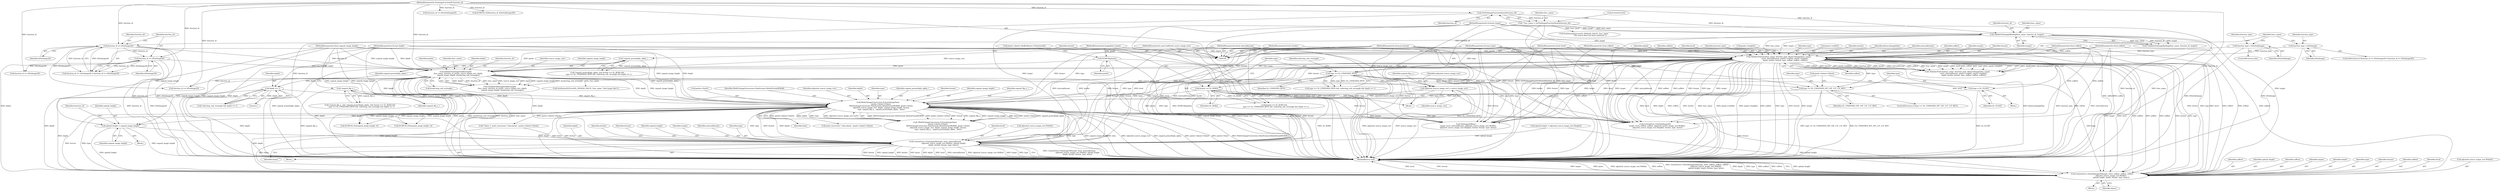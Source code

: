 digraph "1_Chrome_b43de74aa37a65c608308a122098204ab9c2702f@del" {
"1000318" [label="(Call,upload_height = unpack_image_height)"];
"1000182" [label="(Call,ValidateTexImageSubRectangle(\n          func_name, function_id, pixels, source_image_rect, depth,\n          unpack_image_height, &selecting_sub_rectangle))"];
"1000159" [label="(Call,ValidateTexFunc(func_name, function_type, kSourceImageData, target,\n                       level, internalformat, pixels->width(), pixels->height(),\n                       depth, border, format, type, xoffset, yoffset, zoffset))"];
"1000136" [label="(Call,ValidateTexImageBinding(func_name, function_id, target))"];
"1000117" [label="(Call,* func_name = GetTexImageFunctionName(function_id))"];
"1000119" [label="(Call,GetTexImageFunctionName(function_id))"];
"1000101" [label="(MethodParameterIn,TexImageFunctionID function_id)"];
"1000102" [label="(MethodParameterIn,GLenum target)"];
"1000150" [label="(Call,function_type = kTexImage)"];
"1000154" [label="(Call,function_type = kTexSubImage)"];
"1000103" [label="(MethodParameterIn,GLint level)"];
"1000104" [label="(MethodParameterIn,GLint internalformat)"];
"1000108" [label="(MethodParameterIn,GLsizei depth)"];
"1000105" [label="(MethodParameterIn,GLint border)"];
"1000106" [label="(MethodParameterIn,GLenum format)"];
"1000107" [label="(MethodParameterIn,GLenum type)"];
"1000109" [label="(MethodParameterIn,GLint xoffset)"];
"1000110" [label="(MethodParameterIn,GLint yoffset)"];
"1000111" [label="(MethodParameterIn,GLint zoffset)"];
"1000147" [label="(Call,function_id == kTexImage3D)"];
"1000144" [label="(Call,function_id == kTexImage2D)"];
"1000124" [label="(Call,DCHECK(pixels))"];
"1000112" [label="(MethodParameterIn,ImageData* pixels)"];
"1000113" [label="(MethodParameterIn,const IntRect& source_image_rect)"];
"1000114" [label="(MethodParameterIn,GLint unpack_image_height)"];
"1000246" [label="(Call,WebGLImageConversion::ExtractImageData(\n            pixels->data()->Data(),\n            WebGLImageConversion::DataFormat::kDataFormatRGBA8, pixels->Size(),\n            adjusted_source_image_rect, depth, unpack_image_height, format,\n            type, unpack_flip_y_, unpack_premultiply_alpha_, data))"];
"1000194" [label="(Call,adjusted_source_image_rect = source_image_rect)"];
"1000227" [label="(Call,depth == 1)"];
"1000217" [label="(Call,format == GL_RGBA)"];
"1000237" [label="(Call,type == GL_UNSIGNED_INT_10F_11F_11F_REV)"];
"1000221" [label="(Call,type == GL_UNSIGNED_BYTE)"];
"1000241" [label="(Call,type = GL_FLOAT)"];
"1000211" [label="(Call,!unpack_flip_y_)"];
"1000214" [label="(Call,!unpack_premultiply_alpha_)"];
"1000326" [label="(Call,ContextGL()->TexImage3D(target, level, internalformat,\n                               adjusted_source_image_rect.Width(), upload_height,\n                              depth, border, format, type, bytes))"];
"1000342" [label="(Call,ContextGL()->TexSubImage3D(target, level, xoffset, yoffset, zoffset,\n                                 adjusted_source_image_rect.Width(),\n                                 upload_height, depth, format, type, bytes))"];
"1000149" [label="(Identifier,kTexImage3D)"];
"1000145" [label="(Identifier,function_id)"];
"1000215" [label="(Identifier,unpack_premultiply_alpha_)"];
"1000106" [label="(MethodParameterIn,GLenum format)"];
"1000153" [label="(ControlStructure,else)"];
"1000119" [label="(Call,GetTexImageFunctionName(function_id))"];
"1000124" [label="(Call,DCHECK(pixels))"];
"1000292" [label="(Call,function_id == kTexSubImage2D)"];
"1000196" [label="(Identifier,source_image_rect)"];
"1000171" [label="(Identifier,type)"];
"1000299" [label="(Call,ContextGL()->TexSubImage2D(\n        target, level, xoffset, yoffset, adjusted_source_image_rect.Width(),\n         adjusted_source_image_rect.Height(), format, type, bytes))"];
"1000108" [label="(MethodParameterIn,GLsizei depth)"];
"1000195" [label="(Identifier,adjusted_source_image_rect)"];
"1000335" [label="(Identifier,type)"];
"1000166" [label="(Call,pixels->width())"];
"1000240" [label="(Block,)"];
"1000188" [label="(Identifier,unpack_image_height)"];
"1000152" [label="(Identifier,kTexImage)"];
"1000224" [label="(Call,!selecting_sub_rectangle && depth == 1)"];
"1000336" [label="(Identifier,bytes)"];
"1000328" [label="(Identifier,level)"];
"1000135" [label="(Call,!ValidateTexImageBinding(func_name, function_id, target))"];
"1000148" [label="(Identifier,function_id)"];
"1000222" [label="(Identifier,type)"];
"1000346" [label="(Identifier,yoffset)"];
"1000338" [label="(Block,)"];
"1000159" [label="(Call,ValidateTexFunc(func_name, function_type, kSourceImageData, target,\n                       level, internalformat, pixels->width(), pixels->height(),\n                       depth, border, format, type, xoffset, yoffset, zoffset))"];
"1000146" [label="(Identifier,kTexImage2D)"];
"1000353" [label="(Identifier,bytes)"];
"1000158" [label="(Call,!ValidateTexFunc(func_name, function_type, kSourceImageData, target,\n                       level, internalformat, pixels->width(), pixels->height(),\n                       depth, border, format, type, xoffset, yoffset, zoffset))"];
"1000185" [label="(Identifier,pixels)"];
"1000143" [label="(Call,function_id == kTexImage2D || function_id == kTexImage3D)"];
"1000183" [label="(Identifier,func_name)"];
"1000349" [label="(Identifier,upload_height)"];
"1000242" [label="(Identifier,type)"];
"1000187" [label="(Identifier,depth)"];
"1000111" [label="(MethodParameterIn,GLint zoffset)"];
"1000229" [label="(Literal,1)"];
"1000248" [label="(Identifier,WebGLImageConversion::DataFormat::kDataFormatRGBA8)"];
"1000101" [label="(MethodParameterIn,TexImageFunctionID function_id)"];
"1000109" [label="(MethodParameterIn,GLint xoffset)"];
"1000112" [label="(MethodParameterIn,ImageData* pixels)"];
"1000330" [label="(Call,adjusted_source_image_rect.Width())"];
"1000169" [label="(Identifier,border)"];
"1000332" [label="(Identifier,depth)"];
"1000266" [label="(Call,* bytes = need_conversion ? data.data() : pixels->data()->Data())"];
"1000333" [label="(Identifier,border)"];
"1000317" [label="(Block,)"];
"1000120" [label="(Identifier,function_id)"];
"1000250" [label="(Identifier,adjusted_source_image_rect)"];
"1000218" [label="(Identifier,format)"];
"1000162" [label="(Identifier,kSourceImageData)"];
"1000138" [label="(Identifier,function_id)"];
"1000326" [label="(Call,ContextGL()->TexImage3D(target, level, internalformat,\n                               adjusted_source_image_rect.Width(), upload_height,\n                              depth, border, format, type, bytes))"];
"1000347" [label="(Identifier,zoffset)"];
"1000214" [label="(Call,!unpack_premultiply_alpha_)"];
"1000319" [label="(Identifier,upload_height)"];
"1000181" [label="(Call,!ValidateTexImageSubRectangle(\n          func_name, function_id, pixels, source_image_rect, depth,\n          unpack_image_height, &selecting_sub_rectangle))"];
"1000160" [label="(Identifier,func_name)"];
"1000184" [label="(Identifier,function_id)"];
"1000226" [label="(Identifier,selecting_sub_rectangle)"];
"1000251" [label="(Identifier,depth)"];
"1000343" [label="(Identifier,target)"];
"1000137" [label="(Identifier,func_name)"];
"1000254" [label="(Identifier,type)"];
"1000350" [label="(Identifier,depth)"];
"1000334" [label="(Identifier,format)"];
"1000236" [label="(ControlStructure,if (type == GL_UNSIGNED_INT_10F_11F_11F_REV))"];
"1000198" [label="(Identifier,unpack_flip_y_)"];
"1000142" [label="(ControlStructure,if (function_id == kTexImage2D || function_id == kTexImage3D))"];
"1000154" [label="(Call,function_type = kTexSubImage)"];
"1000352" [label="(Identifier,type)"];
"1000194" [label="(Call,adjusted_source_image_rect = source_image_rect)"];
"1000127" [label="(Call,pixels->data()->BufferBase()->IsNeutered())"];
"1000256" [label="(Identifier,unpack_premultiply_alpha_)"];
"1000280" [label="(Call,TexImage2DBase(\n        target, level, internalformat, adjusted_source_image_rect.Width(),\n        adjusted_source_image_rect.Height(), border, format, type, bytes))"];
"1000241" [label="(Call,type = GL_FLOAT)"];
"1000247" [label="(Call,pixels->data()->Data())"];
"1000323" [label="(Identifier,function_id)"];
"1000165" [label="(Identifier,internalformat)"];
"1000211" [label="(Call,!unpack_flip_y_)"];
"1000220" [label="(Call,type == GL_UNSIGNED_BYTE && !selecting_sub_rectangle && depth == 1)"];
"1000238" [label="(Identifier,type)"];
"1000173" [label="(Identifier,yoffset)"];
"1000259" [label="(Call,SynthesizeGLError(GL_INVALID_VALUE, func_name, \"bad image data\"))"];
"1000110" [label="(MethodParameterIn,GLint yoffset)"];
"1000296" [label="(Call,DCHECK_EQ(unpack_image_height, 0))"];
"1000115" [label="(Block,)"];
"1000277" [label="(Call,DCHECK_EQ(unpack_image_height, 0))"];
"1000163" [label="(Identifier,target)"];
"1000253" [label="(Identifier,format)"];
"1000219" [label="(Identifier,GL_RGBA)"];
"1000170" [label="(Identifier,format)"];
"1000268" [label="(Call,need_conversion ? data.data() : pixels->data()->Data())"];
"1000168" [label="(Identifier,depth)"];
"1000351" [label="(Identifier,format)"];
"1000223" [label="(Identifier,GL_UNSIGNED_BYTE)"];
"1000150" [label="(Call,function_type = kTexImage)"];
"1000114" [label="(MethodParameterIn,GLint unpack_image_height)"];
"1000345" [label="(Identifier,xoffset)"];
"1000125" [label="(Identifier,pixels)"];
"1000151" [label="(Identifier,function_type)"];
"1000245" [label="(Call,!WebGLImageConversion::ExtractImageData(\n            pixels->data()->Data(),\n            WebGLImageConversion::DataFormat::kDataFormatRGBA8, pixels->Size(),\n            adjusted_source_image_rect, depth, unpack_image_height, format,\n            type, unpack_flip_y_, unpack_premultiply_alpha_, data))"];
"1000147" [label="(Call,function_id == kTexImage3D)"];
"1000136" [label="(Call,ValidateTexImageBinding(func_name, function_id, target))"];
"1000331" [label="(Identifier,upload_height)"];
"1000156" [label="(Identifier,kTexSubImage)"];
"1000339" [label="(Call,DCHECK_EQ(function_id, kTexSubImage3D))"];
"1000354" [label="(MethodReturn,void)"];
"1000102" [label="(MethodParameterIn,GLenum target)"];
"1000246" [label="(Call,WebGLImageConversion::ExtractImageData(\n            pixels->data()->Data(),\n            WebGLImageConversion::DataFormat::kDataFormatRGBA8, pixels->Size(),\n            adjusted_source_image_rect, depth, unpack_image_height, format,\n            type, unpack_flip_y_, unpack_premultiply_alpha_, data))"];
"1000217" [label="(Call,format == GL_RGBA)"];
"1000212" [label="(Identifier,unpack_flip_y_)"];
"1000320" [label="(Identifier,unpack_image_height)"];
"1000243" [label="(Identifier,GL_FLOAT)"];
"1000118" [label="(Identifier,func_name)"];
"1000104" [label="(MethodParameterIn,GLint internalformat)"];
"1000139" [label="(Identifier,target)"];
"1000327" [label="(Identifier,target)"];
"1000113" [label="(MethodParameterIn,const IntRect& source_image_rect)"];
"1000174" [label="(Identifier,zoffset)"];
"1000182" [label="(Call,ValidateTexImageSubRectangle(\n          func_name, function_id, pixels, source_image_rect, depth,\n          unpack_image_height, &selecting_sub_rectangle))"];
"1000213" [label="(Call,!unpack_premultiply_alpha_ && format == GL_RGBA &&\n      type == GL_UNSIGNED_BYTE && !selecting_sub_rectangle && depth == 1)"];
"1000273" [label="(Call,function_id == kTexImage2D)"];
"1000329" [label="(Identifier,internalformat)"];
"1000344" [label="(Identifier,level)"];
"1000107" [label="(MethodParameterIn,GLenum type)"];
"1000129" [label="(Call,SynthesizeGLError(GL_INVALID_VALUE, func_name,\n                      \"The source data has been neutered.\"))"];
"1000227" [label="(Call,depth == 1)"];
"1000172" [label="(Identifier,xoffset)"];
"1000252" [label="(Identifier,unpack_image_height)"];
"1000189" [label="(Call,&selecting_sub_rectangle)"];
"1000325" [label="(Block,)"];
"1000312" [label="(Call,upload_height = adjusted_source_image_rect.Height())"];
"1000348" [label="(Call,adjusted_source_image_rect.Width())"];
"1000322" [label="(Call,function_id == kTexImage3D)"];
"1000144" [label="(Call,function_id == kTexImage2D)"];
"1000164" [label="(Identifier,level)"];
"1000122" [label="(Call,isContextLost())"];
"1000161" [label="(Identifier,function_type)"];
"1000167" [label="(Call,pixels->height())"];
"1000239" [label="(Identifier,GL_UNSIGNED_INT_10F_11F_11F_REV)"];
"1000318" [label="(Call,upload_height = unpack_image_height)"];
"1000186" [label="(Identifier,source_image_rect)"];
"1000103" [label="(MethodParameterIn,GLint level)"];
"1000237" [label="(Call,type == GL_UNSIGNED_INT_10F_11F_11F_REV)"];
"1000105" [label="(MethodParameterIn,GLint border)"];
"1000255" [label="(Identifier,unpack_flip_y_)"];
"1000221" [label="(Call,type == GL_UNSIGNED_BYTE)"];
"1000210" [label="(Call,!unpack_flip_y_ && !unpack_premultiply_alpha_ && format == GL_RGBA &&\n      type == GL_UNSIGNED_BYTE && !selecting_sub_rectangle && depth == 1)"];
"1000228" [label="(Identifier,depth)"];
"1000257" [label="(Identifier,data)"];
"1000155" [label="(Identifier,function_type)"];
"1000342" [label="(Call,ContextGL()->TexSubImage3D(target, level, xoffset, yoffset, zoffset,\n                                 adjusted_source_image_rect.Width(),\n                                 upload_height, depth, format, type, bytes))"];
"1000216" [label="(Call,format == GL_RGBA &&\n      type == GL_UNSIGNED_BYTE && !selecting_sub_rectangle && depth == 1)"];
"1000249" [label="(Call,pixels->Size())"];
"1000117" [label="(Call,* func_name = GetTexImageFunctionName(function_id))"];
"1000318" -> "1000317"  [label="AST: "];
"1000318" -> "1000320"  [label="CFG: "];
"1000319" -> "1000318"  [label="AST: "];
"1000320" -> "1000318"  [label="AST: "];
"1000323" -> "1000318"  [label="CFG: "];
"1000318" -> "1000354"  [label="DDG: unpack_image_height"];
"1000182" -> "1000318"  [label="DDG: unpack_image_height"];
"1000246" -> "1000318"  [label="DDG: unpack_image_height"];
"1000114" -> "1000318"  [label="DDG: unpack_image_height"];
"1000318" -> "1000326"  [label="DDG: upload_height"];
"1000318" -> "1000342"  [label="DDG: upload_height"];
"1000182" -> "1000181"  [label="AST: "];
"1000182" -> "1000189"  [label="CFG: "];
"1000183" -> "1000182"  [label="AST: "];
"1000184" -> "1000182"  [label="AST: "];
"1000185" -> "1000182"  [label="AST: "];
"1000186" -> "1000182"  [label="AST: "];
"1000187" -> "1000182"  [label="AST: "];
"1000188" -> "1000182"  [label="AST: "];
"1000189" -> "1000182"  [label="AST: "];
"1000181" -> "1000182"  [label="CFG: "];
"1000182" -> "1000354"  [label="DDG: unpack_image_height"];
"1000182" -> "1000354"  [label="DDG: source_image_rect"];
"1000182" -> "1000354"  [label="DDG: depth"];
"1000182" -> "1000354"  [label="DDG: pixels"];
"1000182" -> "1000354"  [label="DDG: &selecting_sub_rectangle"];
"1000182" -> "1000354"  [label="DDG: function_id"];
"1000182" -> "1000354"  [label="DDG: func_name"];
"1000182" -> "1000181"  [label="DDG: depth"];
"1000182" -> "1000181"  [label="DDG: function_id"];
"1000182" -> "1000181"  [label="DDG: func_name"];
"1000182" -> "1000181"  [label="DDG: source_image_rect"];
"1000182" -> "1000181"  [label="DDG: pixels"];
"1000182" -> "1000181"  [label="DDG: unpack_image_height"];
"1000182" -> "1000181"  [label="DDG: &selecting_sub_rectangle"];
"1000159" -> "1000182"  [label="DDG: func_name"];
"1000159" -> "1000182"  [label="DDG: depth"];
"1000147" -> "1000182"  [label="DDG: function_id"];
"1000144" -> "1000182"  [label="DDG: function_id"];
"1000101" -> "1000182"  [label="DDG: function_id"];
"1000124" -> "1000182"  [label="DDG: pixels"];
"1000112" -> "1000182"  [label="DDG: pixels"];
"1000113" -> "1000182"  [label="DDG: source_image_rect"];
"1000108" -> "1000182"  [label="DDG: depth"];
"1000114" -> "1000182"  [label="DDG: unpack_image_height"];
"1000182" -> "1000194"  [label="DDG: source_image_rect"];
"1000182" -> "1000227"  [label="DDG: depth"];
"1000182" -> "1000246"  [label="DDG: depth"];
"1000182" -> "1000246"  [label="DDG: unpack_image_height"];
"1000182" -> "1000259"  [label="DDG: func_name"];
"1000182" -> "1000273"  [label="DDG: function_id"];
"1000182" -> "1000277"  [label="DDG: unpack_image_height"];
"1000182" -> "1000296"  [label="DDG: unpack_image_height"];
"1000182" -> "1000326"  [label="DDG: depth"];
"1000182" -> "1000342"  [label="DDG: depth"];
"1000159" -> "1000158"  [label="AST: "];
"1000159" -> "1000174"  [label="CFG: "];
"1000160" -> "1000159"  [label="AST: "];
"1000161" -> "1000159"  [label="AST: "];
"1000162" -> "1000159"  [label="AST: "];
"1000163" -> "1000159"  [label="AST: "];
"1000164" -> "1000159"  [label="AST: "];
"1000165" -> "1000159"  [label="AST: "];
"1000166" -> "1000159"  [label="AST: "];
"1000167" -> "1000159"  [label="AST: "];
"1000168" -> "1000159"  [label="AST: "];
"1000169" -> "1000159"  [label="AST: "];
"1000170" -> "1000159"  [label="AST: "];
"1000171" -> "1000159"  [label="AST: "];
"1000172" -> "1000159"  [label="AST: "];
"1000173" -> "1000159"  [label="AST: "];
"1000174" -> "1000159"  [label="AST: "];
"1000158" -> "1000159"  [label="CFG: "];
"1000159" -> "1000354"  [label="DDG: level"];
"1000159" -> "1000354"  [label="DDG: depth"];
"1000159" -> "1000354"  [label="DDG: xoffset"];
"1000159" -> "1000354"  [label="DDG: border"];
"1000159" -> "1000354"  [label="DDG: func_name"];
"1000159" -> "1000354"  [label="DDG: pixels->width()"];
"1000159" -> "1000354"  [label="DDG: pixels->height()"];
"1000159" -> "1000354"  [label="DDG: yoffset"];
"1000159" -> "1000354"  [label="DDG: type"];
"1000159" -> "1000354"  [label="DDG: format"];
"1000159" -> "1000354"  [label="DDG: target"];
"1000159" -> "1000354"  [label="DDG: kSourceImageData"];
"1000159" -> "1000354"  [label="DDG: function_type"];
"1000159" -> "1000354"  [label="DDG: zoffset"];
"1000159" -> "1000354"  [label="DDG: internalformat"];
"1000159" -> "1000158"  [label="DDG: depth"];
"1000159" -> "1000158"  [label="DDG: kSourceImageData"];
"1000159" -> "1000158"  [label="DDG: xoffset"];
"1000159" -> "1000158"  [label="DDG: format"];
"1000159" -> "1000158"  [label="DDG: pixels->width()"];
"1000159" -> "1000158"  [label="DDG: function_type"];
"1000159" -> "1000158"  [label="DDG: border"];
"1000159" -> "1000158"  [label="DDG: internalformat"];
"1000159" -> "1000158"  [label="DDG: yoffset"];
"1000159" -> "1000158"  [label="DDG: func_name"];
"1000159" -> "1000158"  [label="DDG: target"];
"1000159" -> "1000158"  [label="DDG: level"];
"1000159" -> "1000158"  [label="DDG: zoffset"];
"1000159" -> "1000158"  [label="DDG: type"];
"1000159" -> "1000158"  [label="DDG: pixels->height()"];
"1000136" -> "1000159"  [label="DDG: func_name"];
"1000136" -> "1000159"  [label="DDG: target"];
"1000150" -> "1000159"  [label="DDG: function_type"];
"1000154" -> "1000159"  [label="DDG: function_type"];
"1000102" -> "1000159"  [label="DDG: target"];
"1000103" -> "1000159"  [label="DDG: level"];
"1000104" -> "1000159"  [label="DDG: internalformat"];
"1000108" -> "1000159"  [label="DDG: depth"];
"1000105" -> "1000159"  [label="DDG: border"];
"1000106" -> "1000159"  [label="DDG: format"];
"1000107" -> "1000159"  [label="DDG: type"];
"1000109" -> "1000159"  [label="DDG: xoffset"];
"1000110" -> "1000159"  [label="DDG: yoffset"];
"1000111" -> "1000159"  [label="DDG: zoffset"];
"1000159" -> "1000217"  [label="DDG: format"];
"1000159" -> "1000221"  [label="DDG: type"];
"1000159" -> "1000237"  [label="DDG: type"];
"1000159" -> "1000246"  [label="DDG: format"];
"1000159" -> "1000280"  [label="DDG: target"];
"1000159" -> "1000280"  [label="DDG: level"];
"1000159" -> "1000280"  [label="DDG: internalformat"];
"1000159" -> "1000280"  [label="DDG: border"];
"1000159" -> "1000280"  [label="DDG: format"];
"1000159" -> "1000280"  [label="DDG: type"];
"1000159" -> "1000299"  [label="DDG: target"];
"1000159" -> "1000299"  [label="DDG: level"];
"1000159" -> "1000299"  [label="DDG: xoffset"];
"1000159" -> "1000299"  [label="DDG: yoffset"];
"1000159" -> "1000299"  [label="DDG: format"];
"1000159" -> "1000299"  [label="DDG: type"];
"1000159" -> "1000326"  [label="DDG: target"];
"1000159" -> "1000326"  [label="DDG: level"];
"1000159" -> "1000326"  [label="DDG: internalformat"];
"1000159" -> "1000326"  [label="DDG: border"];
"1000159" -> "1000326"  [label="DDG: format"];
"1000159" -> "1000326"  [label="DDG: type"];
"1000159" -> "1000342"  [label="DDG: target"];
"1000159" -> "1000342"  [label="DDG: level"];
"1000159" -> "1000342"  [label="DDG: xoffset"];
"1000159" -> "1000342"  [label="DDG: yoffset"];
"1000159" -> "1000342"  [label="DDG: zoffset"];
"1000159" -> "1000342"  [label="DDG: format"];
"1000159" -> "1000342"  [label="DDG: type"];
"1000136" -> "1000135"  [label="AST: "];
"1000136" -> "1000139"  [label="CFG: "];
"1000137" -> "1000136"  [label="AST: "];
"1000138" -> "1000136"  [label="AST: "];
"1000139" -> "1000136"  [label="AST: "];
"1000135" -> "1000136"  [label="CFG: "];
"1000136" -> "1000354"  [label="DDG: target"];
"1000136" -> "1000354"  [label="DDG: function_id"];
"1000136" -> "1000354"  [label="DDG: func_name"];
"1000136" -> "1000135"  [label="DDG: func_name"];
"1000136" -> "1000135"  [label="DDG: function_id"];
"1000136" -> "1000135"  [label="DDG: target"];
"1000117" -> "1000136"  [label="DDG: func_name"];
"1000119" -> "1000136"  [label="DDG: function_id"];
"1000101" -> "1000136"  [label="DDG: function_id"];
"1000102" -> "1000136"  [label="DDG: target"];
"1000136" -> "1000144"  [label="DDG: function_id"];
"1000117" -> "1000115"  [label="AST: "];
"1000117" -> "1000119"  [label="CFG: "];
"1000118" -> "1000117"  [label="AST: "];
"1000119" -> "1000117"  [label="AST: "];
"1000122" -> "1000117"  [label="CFG: "];
"1000117" -> "1000354"  [label="DDG: func_name"];
"1000117" -> "1000354"  [label="DDG: GetTexImageFunctionName(function_id)"];
"1000119" -> "1000117"  [label="DDG: function_id"];
"1000117" -> "1000129"  [label="DDG: func_name"];
"1000119" -> "1000120"  [label="CFG: "];
"1000120" -> "1000119"  [label="AST: "];
"1000119" -> "1000354"  [label="DDG: function_id"];
"1000101" -> "1000119"  [label="DDG: function_id"];
"1000101" -> "1000100"  [label="AST: "];
"1000101" -> "1000354"  [label="DDG: function_id"];
"1000101" -> "1000144"  [label="DDG: function_id"];
"1000101" -> "1000147"  [label="DDG: function_id"];
"1000101" -> "1000273"  [label="DDG: function_id"];
"1000101" -> "1000292"  [label="DDG: function_id"];
"1000101" -> "1000322"  [label="DDG: function_id"];
"1000101" -> "1000339"  [label="DDG: function_id"];
"1000102" -> "1000100"  [label="AST: "];
"1000102" -> "1000354"  [label="DDG: target"];
"1000102" -> "1000280"  [label="DDG: target"];
"1000102" -> "1000299"  [label="DDG: target"];
"1000102" -> "1000326"  [label="DDG: target"];
"1000102" -> "1000342"  [label="DDG: target"];
"1000150" -> "1000142"  [label="AST: "];
"1000150" -> "1000152"  [label="CFG: "];
"1000151" -> "1000150"  [label="AST: "];
"1000152" -> "1000150"  [label="AST: "];
"1000160" -> "1000150"  [label="CFG: "];
"1000150" -> "1000354"  [label="DDG: kTexImage"];
"1000154" -> "1000153"  [label="AST: "];
"1000154" -> "1000156"  [label="CFG: "];
"1000155" -> "1000154"  [label="AST: "];
"1000156" -> "1000154"  [label="AST: "];
"1000160" -> "1000154"  [label="CFG: "];
"1000154" -> "1000354"  [label="DDG: kTexSubImage"];
"1000103" -> "1000100"  [label="AST: "];
"1000103" -> "1000354"  [label="DDG: level"];
"1000103" -> "1000280"  [label="DDG: level"];
"1000103" -> "1000299"  [label="DDG: level"];
"1000103" -> "1000326"  [label="DDG: level"];
"1000103" -> "1000342"  [label="DDG: level"];
"1000104" -> "1000100"  [label="AST: "];
"1000104" -> "1000354"  [label="DDG: internalformat"];
"1000104" -> "1000280"  [label="DDG: internalformat"];
"1000104" -> "1000326"  [label="DDG: internalformat"];
"1000108" -> "1000100"  [label="AST: "];
"1000108" -> "1000354"  [label="DDG: depth"];
"1000108" -> "1000227"  [label="DDG: depth"];
"1000108" -> "1000246"  [label="DDG: depth"];
"1000108" -> "1000326"  [label="DDG: depth"];
"1000108" -> "1000342"  [label="DDG: depth"];
"1000105" -> "1000100"  [label="AST: "];
"1000105" -> "1000354"  [label="DDG: border"];
"1000105" -> "1000280"  [label="DDG: border"];
"1000105" -> "1000326"  [label="DDG: border"];
"1000106" -> "1000100"  [label="AST: "];
"1000106" -> "1000354"  [label="DDG: format"];
"1000106" -> "1000217"  [label="DDG: format"];
"1000106" -> "1000246"  [label="DDG: format"];
"1000106" -> "1000280"  [label="DDG: format"];
"1000106" -> "1000299"  [label="DDG: format"];
"1000106" -> "1000326"  [label="DDG: format"];
"1000106" -> "1000342"  [label="DDG: format"];
"1000107" -> "1000100"  [label="AST: "];
"1000107" -> "1000354"  [label="DDG: type"];
"1000107" -> "1000221"  [label="DDG: type"];
"1000107" -> "1000237"  [label="DDG: type"];
"1000107" -> "1000241"  [label="DDG: type"];
"1000107" -> "1000246"  [label="DDG: type"];
"1000107" -> "1000280"  [label="DDG: type"];
"1000107" -> "1000299"  [label="DDG: type"];
"1000107" -> "1000326"  [label="DDG: type"];
"1000107" -> "1000342"  [label="DDG: type"];
"1000109" -> "1000100"  [label="AST: "];
"1000109" -> "1000354"  [label="DDG: xoffset"];
"1000109" -> "1000299"  [label="DDG: xoffset"];
"1000109" -> "1000342"  [label="DDG: xoffset"];
"1000110" -> "1000100"  [label="AST: "];
"1000110" -> "1000354"  [label="DDG: yoffset"];
"1000110" -> "1000299"  [label="DDG: yoffset"];
"1000110" -> "1000342"  [label="DDG: yoffset"];
"1000111" -> "1000100"  [label="AST: "];
"1000111" -> "1000354"  [label="DDG: zoffset"];
"1000111" -> "1000342"  [label="DDG: zoffset"];
"1000147" -> "1000143"  [label="AST: "];
"1000147" -> "1000149"  [label="CFG: "];
"1000148" -> "1000147"  [label="AST: "];
"1000149" -> "1000147"  [label="AST: "];
"1000143" -> "1000147"  [label="CFG: "];
"1000147" -> "1000354"  [label="DDG: kTexImage3D"];
"1000147" -> "1000354"  [label="DDG: function_id"];
"1000147" -> "1000143"  [label="DDG: function_id"];
"1000147" -> "1000143"  [label="DDG: kTexImage3D"];
"1000144" -> "1000147"  [label="DDG: function_id"];
"1000147" -> "1000322"  [label="DDG: kTexImage3D"];
"1000144" -> "1000143"  [label="AST: "];
"1000144" -> "1000146"  [label="CFG: "];
"1000145" -> "1000144"  [label="AST: "];
"1000146" -> "1000144"  [label="AST: "];
"1000148" -> "1000144"  [label="CFG: "];
"1000143" -> "1000144"  [label="CFG: "];
"1000144" -> "1000354"  [label="DDG: function_id"];
"1000144" -> "1000354"  [label="DDG: kTexImage2D"];
"1000144" -> "1000143"  [label="DDG: function_id"];
"1000144" -> "1000143"  [label="DDG: kTexImage2D"];
"1000144" -> "1000273"  [label="DDG: kTexImage2D"];
"1000124" -> "1000115"  [label="AST: "];
"1000124" -> "1000125"  [label="CFG: "];
"1000125" -> "1000124"  [label="AST: "];
"1000127" -> "1000124"  [label="CFG: "];
"1000124" -> "1000354"  [label="DDG: pixels"];
"1000124" -> "1000354"  [label="DDG: DCHECK(pixels)"];
"1000112" -> "1000124"  [label="DDG: pixels"];
"1000112" -> "1000100"  [label="AST: "];
"1000112" -> "1000354"  [label="DDG: pixels"];
"1000113" -> "1000100"  [label="AST: "];
"1000113" -> "1000354"  [label="DDG: source_image_rect"];
"1000113" -> "1000194"  [label="DDG: source_image_rect"];
"1000114" -> "1000100"  [label="AST: "];
"1000114" -> "1000354"  [label="DDG: unpack_image_height"];
"1000114" -> "1000246"  [label="DDG: unpack_image_height"];
"1000114" -> "1000277"  [label="DDG: unpack_image_height"];
"1000114" -> "1000296"  [label="DDG: unpack_image_height"];
"1000246" -> "1000245"  [label="AST: "];
"1000246" -> "1000257"  [label="CFG: "];
"1000247" -> "1000246"  [label="AST: "];
"1000248" -> "1000246"  [label="AST: "];
"1000249" -> "1000246"  [label="AST: "];
"1000250" -> "1000246"  [label="AST: "];
"1000251" -> "1000246"  [label="AST: "];
"1000252" -> "1000246"  [label="AST: "];
"1000253" -> "1000246"  [label="AST: "];
"1000254" -> "1000246"  [label="AST: "];
"1000255" -> "1000246"  [label="AST: "];
"1000256" -> "1000246"  [label="AST: "];
"1000257" -> "1000246"  [label="AST: "];
"1000245" -> "1000246"  [label="CFG: "];
"1000246" -> "1000354"  [label="DDG: WebGLImageConversion::DataFormat::kDataFormatRGBA8"];
"1000246" -> "1000354"  [label="DDG: depth"];
"1000246" -> "1000354"  [label="DDG: format"];
"1000246" -> "1000354"  [label="DDG: unpack_flip_y_"];
"1000246" -> "1000354"  [label="DDG: type"];
"1000246" -> "1000354"  [label="DDG: unpack_image_height"];
"1000246" -> "1000354"  [label="DDG: data"];
"1000246" -> "1000354"  [label="DDG: adjusted_source_image_rect"];
"1000246" -> "1000354"  [label="DDG: unpack_premultiply_alpha_"];
"1000246" -> "1000354"  [label="DDG: pixels->data()->Data()"];
"1000246" -> "1000354"  [label="DDG: pixels->Size()"];
"1000246" -> "1000245"  [label="DDG: WebGLImageConversion::DataFormat::kDataFormatRGBA8"];
"1000246" -> "1000245"  [label="DDG: pixels->data()->Data()"];
"1000246" -> "1000245"  [label="DDG: format"];
"1000246" -> "1000245"  [label="DDG: unpack_flip_y_"];
"1000246" -> "1000245"  [label="DDG: unpack_image_height"];
"1000246" -> "1000245"  [label="DDG: data"];
"1000246" -> "1000245"  [label="DDG: pixels->Size()"];
"1000246" -> "1000245"  [label="DDG: unpack_premultiply_alpha_"];
"1000246" -> "1000245"  [label="DDG: depth"];
"1000246" -> "1000245"  [label="DDG: type"];
"1000246" -> "1000245"  [label="DDG: adjusted_source_image_rect"];
"1000194" -> "1000246"  [label="DDG: adjusted_source_image_rect"];
"1000227" -> "1000246"  [label="DDG: depth"];
"1000217" -> "1000246"  [label="DDG: format"];
"1000237" -> "1000246"  [label="DDG: type"];
"1000241" -> "1000246"  [label="DDG: type"];
"1000211" -> "1000246"  [label="DDG: unpack_flip_y_"];
"1000214" -> "1000246"  [label="DDG: unpack_premultiply_alpha_"];
"1000246" -> "1000266"  [label="DDG: pixels->data()->Data()"];
"1000246" -> "1000268"  [label="DDG: pixels->data()->Data()"];
"1000246" -> "1000277"  [label="DDG: unpack_image_height"];
"1000246" -> "1000280"  [label="DDG: format"];
"1000246" -> "1000280"  [label="DDG: type"];
"1000246" -> "1000296"  [label="DDG: unpack_image_height"];
"1000246" -> "1000299"  [label="DDG: format"];
"1000246" -> "1000299"  [label="DDG: type"];
"1000246" -> "1000326"  [label="DDG: depth"];
"1000246" -> "1000326"  [label="DDG: format"];
"1000246" -> "1000326"  [label="DDG: type"];
"1000246" -> "1000342"  [label="DDG: depth"];
"1000246" -> "1000342"  [label="DDG: format"];
"1000246" -> "1000342"  [label="DDG: type"];
"1000194" -> "1000115"  [label="AST: "];
"1000194" -> "1000196"  [label="CFG: "];
"1000195" -> "1000194"  [label="AST: "];
"1000196" -> "1000194"  [label="AST: "];
"1000198" -> "1000194"  [label="CFG: "];
"1000194" -> "1000354"  [label="DDG: adjusted_source_image_rect"];
"1000194" -> "1000354"  [label="DDG: source_image_rect"];
"1000227" -> "1000224"  [label="AST: "];
"1000227" -> "1000229"  [label="CFG: "];
"1000228" -> "1000227"  [label="AST: "];
"1000229" -> "1000227"  [label="AST: "];
"1000224" -> "1000227"  [label="CFG: "];
"1000227" -> "1000354"  [label="DDG: depth"];
"1000227" -> "1000224"  [label="DDG: depth"];
"1000227" -> "1000224"  [label="DDG: 1"];
"1000227" -> "1000326"  [label="DDG: depth"];
"1000227" -> "1000342"  [label="DDG: depth"];
"1000217" -> "1000216"  [label="AST: "];
"1000217" -> "1000219"  [label="CFG: "];
"1000218" -> "1000217"  [label="AST: "];
"1000219" -> "1000217"  [label="AST: "];
"1000222" -> "1000217"  [label="CFG: "];
"1000216" -> "1000217"  [label="CFG: "];
"1000217" -> "1000354"  [label="DDG: GL_RGBA"];
"1000217" -> "1000216"  [label="DDG: format"];
"1000217" -> "1000216"  [label="DDG: GL_RGBA"];
"1000217" -> "1000280"  [label="DDG: format"];
"1000217" -> "1000299"  [label="DDG: format"];
"1000217" -> "1000326"  [label="DDG: format"];
"1000217" -> "1000342"  [label="DDG: format"];
"1000237" -> "1000236"  [label="AST: "];
"1000237" -> "1000239"  [label="CFG: "];
"1000238" -> "1000237"  [label="AST: "];
"1000239" -> "1000237"  [label="AST: "];
"1000242" -> "1000237"  [label="CFG: "];
"1000247" -> "1000237"  [label="CFG: "];
"1000237" -> "1000354"  [label="DDG: type == GL_UNSIGNED_INT_10F_11F_11F_REV"];
"1000237" -> "1000354"  [label="DDG: GL_UNSIGNED_INT_10F_11F_11F_REV"];
"1000221" -> "1000237"  [label="DDG: type"];
"1000221" -> "1000220"  [label="AST: "];
"1000221" -> "1000223"  [label="CFG: "];
"1000222" -> "1000221"  [label="AST: "];
"1000223" -> "1000221"  [label="AST: "];
"1000226" -> "1000221"  [label="CFG: "];
"1000220" -> "1000221"  [label="CFG: "];
"1000221" -> "1000354"  [label="DDG: GL_UNSIGNED_BYTE"];
"1000221" -> "1000220"  [label="DDG: type"];
"1000221" -> "1000220"  [label="DDG: GL_UNSIGNED_BYTE"];
"1000221" -> "1000280"  [label="DDG: type"];
"1000221" -> "1000299"  [label="DDG: type"];
"1000221" -> "1000326"  [label="DDG: type"];
"1000221" -> "1000342"  [label="DDG: type"];
"1000241" -> "1000240"  [label="AST: "];
"1000241" -> "1000243"  [label="CFG: "];
"1000242" -> "1000241"  [label="AST: "];
"1000243" -> "1000241"  [label="AST: "];
"1000247" -> "1000241"  [label="CFG: "];
"1000241" -> "1000354"  [label="DDG: GL_FLOAT"];
"1000211" -> "1000210"  [label="AST: "];
"1000211" -> "1000212"  [label="CFG: "];
"1000212" -> "1000211"  [label="AST: "];
"1000215" -> "1000211"  [label="CFG: "];
"1000210" -> "1000211"  [label="CFG: "];
"1000211" -> "1000354"  [label="DDG: unpack_flip_y_"];
"1000211" -> "1000210"  [label="DDG: unpack_flip_y_"];
"1000214" -> "1000213"  [label="AST: "];
"1000214" -> "1000215"  [label="CFG: "];
"1000215" -> "1000214"  [label="AST: "];
"1000218" -> "1000214"  [label="CFG: "];
"1000213" -> "1000214"  [label="CFG: "];
"1000214" -> "1000354"  [label="DDG: unpack_premultiply_alpha_"];
"1000214" -> "1000213"  [label="DDG: unpack_premultiply_alpha_"];
"1000326" -> "1000325"  [label="AST: "];
"1000326" -> "1000336"  [label="CFG: "];
"1000327" -> "1000326"  [label="AST: "];
"1000328" -> "1000326"  [label="AST: "];
"1000329" -> "1000326"  [label="AST: "];
"1000330" -> "1000326"  [label="AST: "];
"1000331" -> "1000326"  [label="AST: "];
"1000332" -> "1000326"  [label="AST: "];
"1000333" -> "1000326"  [label="AST: "];
"1000334" -> "1000326"  [label="AST: "];
"1000335" -> "1000326"  [label="AST: "];
"1000336" -> "1000326"  [label="AST: "];
"1000354" -> "1000326"  [label="CFG: "];
"1000326" -> "1000354"  [label="DDG: ContextGL()->TexImage3D(target, level, internalformat,\n                               adjusted_source_image_rect.Width(), upload_height,\n                              depth, border, format, type, bytes)"];
"1000326" -> "1000354"  [label="DDG: format"];
"1000326" -> "1000354"  [label="DDG: upload_height"];
"1000326" -> "1000354"  [label="DDG: border"];
"1000326" -> "1000354"  [label="DDG: bytes"];
"1000326" -> "1000354"  [label="DDG: depth"];
"1000326" -> "1000354"  [label="DDG: level"];
"1000326" -> "1000354"  [label="DDG: internalformat"];
"1000326" -> "1000354"  [label="DDG: adjusted_source_image_rect.Width()"];
"1000326" -> "1000354"  [label="DDG: target"];
"1000326" -> "1000354"  [label="DDG: type"];
"1000312" -> "1000326"  [label="DDG: upload_height"];
"1000266" -> "1000326"  [label="DDG: bytes"];
"1000342" -> "1000338"  [label="AST: "];
"1000342" -> "1000353"  [label="CFG: "];
"1000343" -> "1000342"  [label="AST: "];
"1000344" -> "1000342"  [label="AST: "];
"1000345" -> "1000342"  [label="AST: "];
"1000346" -> "1000342"  [label="AST: "];
"1000347" -> "1000342"  [label="AST: "];
"1000348" -> "1000342"  [label="AST: "];
"1000349" -> "1000342"  [label="AST: "];
"1000350" -> "1000342"  [label="AST: "];
"1000351" -> "1000342"  [label="AST: "];
"1000352" -> "1000342"  [label="AST: "];
"1000353" -> "1000342"  [label="AST: "];
"1000354" -> "1000342"  [label="CFG: "];
"1000342" -> "1000354"  [label="DDG: upload_height"];
"1000342" -> "1000354"  [label="DDG: level"];
"1000342" -> "1000354"  [label="DDG: format"];
"1000342" -> "1000354"  [label="DDG: target"];
"1000342" -> "1000354"  [label="DDG: bytes"];
"1000342" -> "1000354"  [label="DDG: adjusted_source_image_rect.Width()"];
"1000342" -> "1000354"  [label="DDG: zoffset"];
"1000342" -> "1000354"  [label="DDG: ContextGL()->TexSubImage3D(target, level, xoffset, yoffset, zoffset,\n                                 adjusted_source_image_rect.Width(),\n                                 upload_height, depth, format, type, bytes)"];
"1000342" -> "1000354"  [label="DDG: depth"];
"1000342" -> "1000354"  [label="DDG: type"];
"1000342" -> "1000354"  [label="DDG: yoffset"];
"1000342" -> "1000354"  [label="DDG: xoffset"];
"1000312" -> "1000342"  [label="DDG: upload_height"];
"1000266" -> "1000342"  [label="DDG: bytes"];
}
